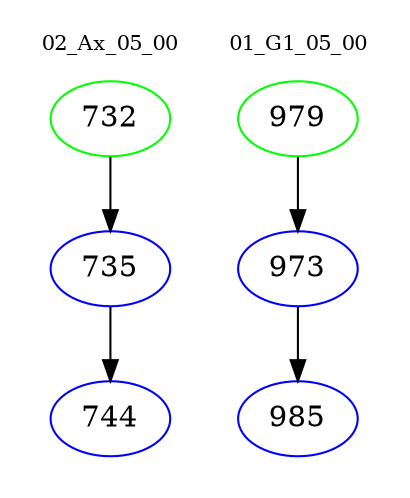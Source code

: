 digraph{
subgraph cluster_0 {
color = white
label = "02_Ax_05_00";
fontsize=10;
T0_732 [label="732", color="green"]
T0_732 -> T0_735 [color="black"]
T0_735 [label="735", color="blue"]
T0_735 -> T0_744 [color="black"]
T0_744 [label="744", color="blue"]
}
subgraph cluster_1 {
color = white
label = "01_G1_05_00";
fontsize=10;
T1_979 [label="979", color="green"]
T1_979 -> T1_973 [color="black"]
T1_973 [label="973", color="blue"]
T1_973 -> T1_985 [color="black"]
T1_985 [label="985", color="blue"]
}
}
